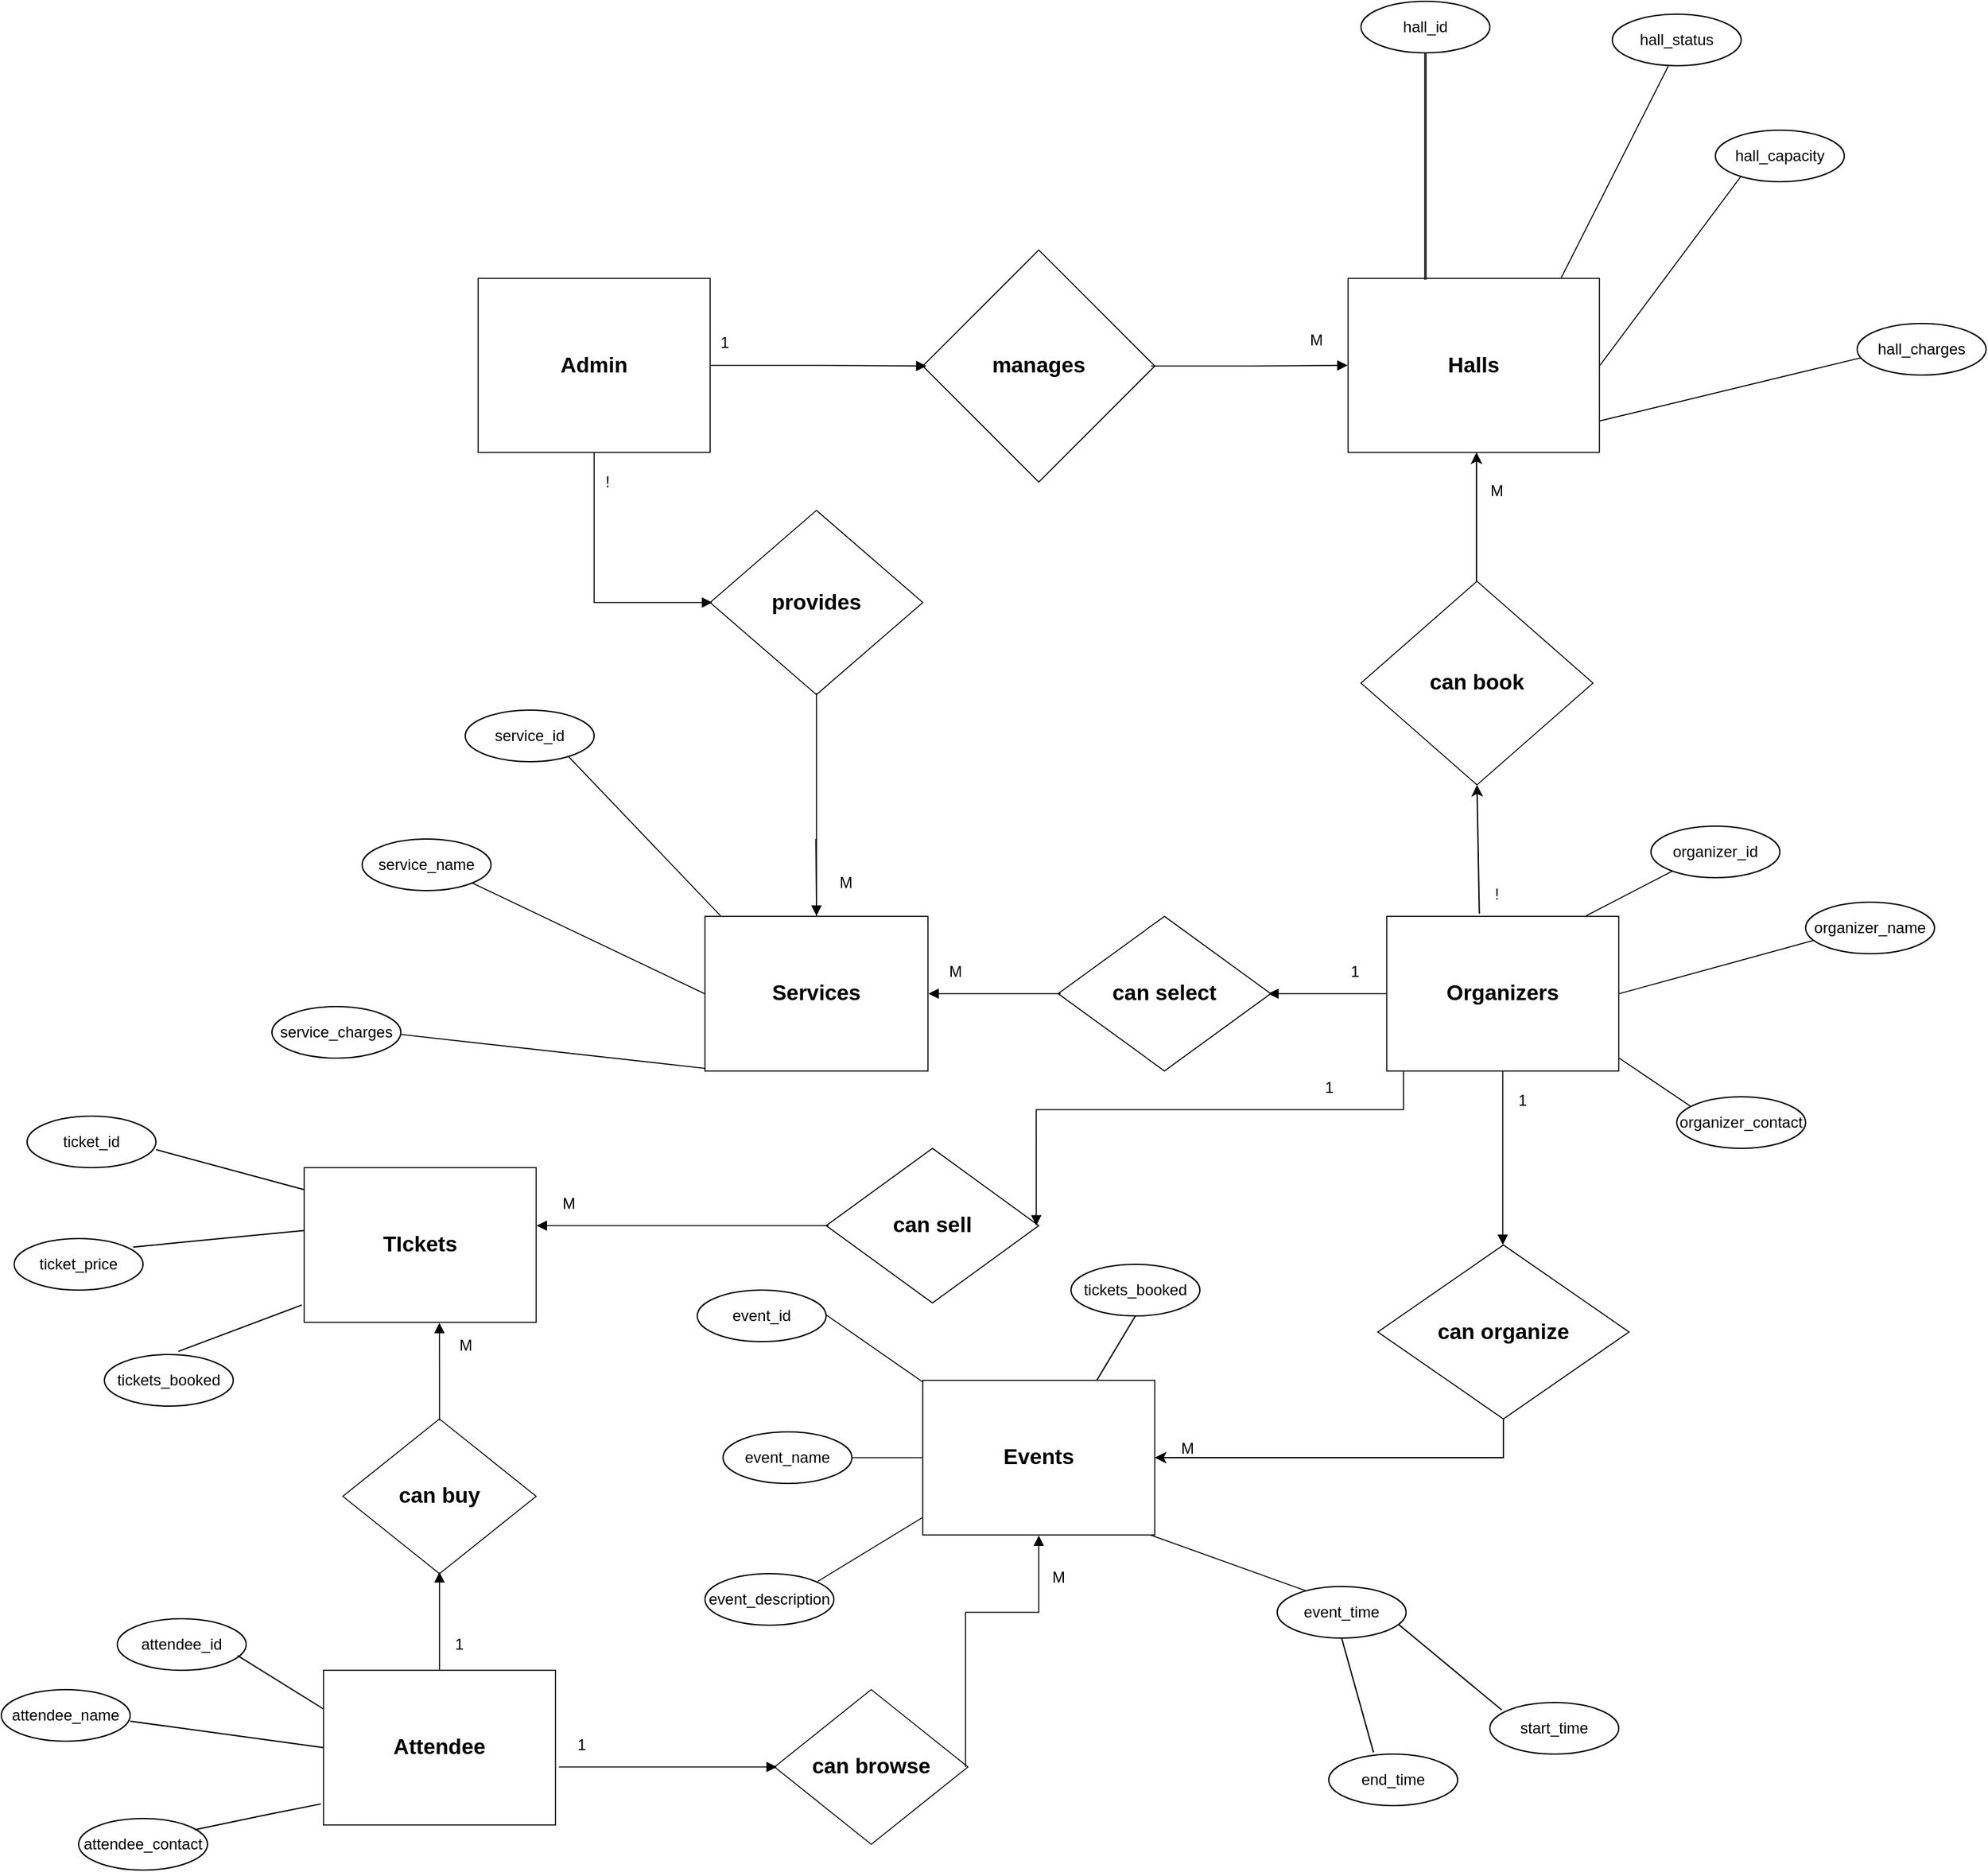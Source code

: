 <mxfile version="22.0.8" type="github">
  <diagram id="R2lEEEUBdFMjLlhIrx00" name="Page-1">
    <mxGraphModel dx="3021" dy="2245" grid="1" gridSize="10" guides="1" tooltips="1" connect="1" arrows="1" fold="1" page="1" pageScale="1" pageWidth="850" pageHeight="1100" math="0" shadow="0" extFonts="Permanent Marker^https://fonts.googleapis.com/css?family=Permanent+Marker">
      <root>
        <mxCell id="0" />
        <mxCell id="1" parent="0" />
        <mxCell id="meDeadWaqPJBfcy_o66P-3" value="Admin" style="html=1;overflow=block;blockSpacing=1;whiteSpace=wrap;fontSize=16.7;spacing=9;strokeOpacity=100;rounded=0;absoluteArcSize=1;arcSize=9;strokeWidth=0.8;lucidId=KpLCbtdUFH.R;fontStyle=1;labelBackgroundColor=none;" vertex="1" parent="1">
          <mxGeometry x="-90" y="-165" width="180" height="135" as="geometry" />
        </mxCell>
        <mxCell id="meDeadWaqPJBfcy_o66P-4" value="manages" style="html=1;overflow=block;blockSpacing=1;whiteSpace=wrap;rhombus;fontSize=16.7;spacing=3.8;strokeOpacity=100;rounded=0;absoluteArcSize=1;arcSize=9;strokeWidth=0.8;lucidId=dqLCzT005vJW;fontStyle=1;labelBackgroundColor=none;" vertex="1" parent="1">
          <mxGeometry x="255" y="-187" width="180" height="180" as="geometry" />
        </mxCell>
        <mxCell id="meDeadWaqPJBfcy_o66P-5" value="" style="html=1;jettySize=18;whiteSpace=wrap;fontSize=13;strokeOpacity=100;strokeWidth=0.8;rounded=0;arcSize=12;edgeStyle=orthogonalEdgeStyle;startArrow=none;endArrow=block;endFill=1;exitX=1.002;exitY=0.5;exitPerimeter=0;entryX=0.016;entryY=0.5;entryPerimeter=0;lucidId=kqLCydGlWOv~;fontStyle=1;labelBackgroundColor=none;fontColor=default;" edge="1" parent="1" source="meDeadWaqPJBfcy_o66P-3" target="meDeadWaqPJBfcy_o66P-4">
          <mxGeometry width="100" height="100" relative="1" as="geometry">
            <Array as="points" />
          </mxGeometry>
        </mxCell>
        <mxCell id="meDeadWaqPJBfcy_o66P-6" value="" style="html=1;jettySize=18;whiteSpace=wrap;fontSize=13;strokeOpacity=100;strokeWidth=0.8;rounded=0;arcSize=12;edgeStyle=orthogonalEdgeStyle;startArrow=none;endArrow=block;endFill=1;exitX=0.984;exitY=0.5;exitPerimeter=0;entryX=-0.002;entryY=0.5;entryPerimeter=0;lucidId=fLLCQpPizYR.;fontStyle=1;labelBackgroundColor=none;fontColor=default;" edge="1" parent="1" source="meDeadWaqPJBfcy_o66P-4" target="meDeadWaqPJBfcy_o66P-7">
          <mxGeometry width="100" height="100" relative="1" as="geometry">
            <Array as="points" />
          </mxGeometry>
        </mxCell>
        <mxCell id="meDeadWaqPJBfcy_o66P-7" value="Halls" style="html=1;overflow=block;blockSpacing=1;whiteSpace=wrap;fontSize=16.7;spacing=9;strokeOpacity=100;rounded=0;absoluteArcSize=1;arcSize=9;strokeWidth=0.8;lucidId=9LLCF~Y7Susk;fontStyle=1;labelBackgroundColor=none;" vertex="1" parent="1">
          <mxGeometry x="585" y="-165" width="195" height="135" as="geometry" />
        </mxCell>
        <mxCell id="meDeadWaqPJBfcy_o66P-8" value="Organizers" style="html=1;overflow=block;blockSpacing=1;whiteSpace=wrap;fontSize=16.7;spacing=9;strokeOpacity=100;rounded=0;absoluteArcSize=1;arcSize=9;strokeWidth=0.8;lucidId=_QLClmYFMwCv;fontStyle=1;labelBackgroundColor=none;" vertex="1" parent="1">
          <mxGeometry x="615" y="330" width="180" height="120" as="geometry" />
        </mxCell>
        <mxCell id="meDeadWaqPJBfcy_o66P-9" value="can book" style="html=1;overflow=block;blockSpacing=1;whiteSpace=wrap;rhombus;fontSize=16.7;spacing=3.8;strokeOpacity=100;rounded=0;absoluteArcSize=1;arcSize=9;strokeWidth=0.8;lucidId=JTLCNN61BDaS;fontStyle=1;labelBackgroundColor=none;" vertex="1" parent="1">
          <mxGeometry x="595" y="70" width="180" height="158" as="geometry" />
        </mxCell>
        <mxCell id="meDeadWaqPJBfcy_o66P-12" value="provides" style="html=1;overflow=block;blockSpacing=1;whiteSpace=wrap;rhombus;fontSize=16.7;spacing=3.8;strokeOpacity=100;rounded=0;absoluteArcSize=1;arcSize=9;strokeWidth=0.8;lucidId=WFkFmqg6Rq8O;fontStyle=1;labelBackgroundColor=none;" vertex="1" parent="1">
          <mxGeometry x="90" y="15" width="165" height="143" as="geometry" />
        </mxCell>
        <mxCell id="meDeadWaqPJBfcy_o66P-13" value="" style="html=1;jettySize=18;whiteSpace=wrap;fontSize=13;strokeOpacity=100;strokeWidth=0.8;rounded=0;arcSize=12;edgeStyle=orthogonalEdgeStyle;startArrow=none;endArrow=block;endFill=1;exitX=0.5;exitY=1.003;exitPerimeter=0;entryX=0.01;entryY=0.5;entryPerimeter=0;lucidId=_IkFXkLMDs3p;fontStyle=1;labelBackgroundColor=none;fontColor=default;" edge="1" parent="1" source="meDeadWaqPJBfcy_o66P-3" target="meDeadWaqPJBfcy_o66P-12">
          <mxGeometry width="100" height="100" relative="1" as="geometry">
            <Array as="points">
              <mxPoint y="86" />
            </Array>
          </mxGeometry>
        </mxCell>
        <mxCell id="meDeadWaqPJBfcy_o66P-14" value="" style="html=1;jettySize=18;whiteSpace=wrap;fontSize=13;strokeOpacity=100;strokeWidth=0.8;rounded=0;arcSize=12;edgeStyle=orthogonalEdgeStyle;startArrow=none;endArrow=block;endFill=1;exitX=0.5;exitY=0.991;exitPerimeter=0;entryX=0.5;entryY=-0.003;entryPerimeter=0;lucidId=~JkF5UH7Lnax;fontStyle=1;labelBackgroundColor=none;fontColor=default;" edge="1" parent="1" source="meDeadWaqPJBfcy_o66P-12" target="meDeadWaqPJBfcy_o66P-15">
          <mxGeometry width="100" height="100" relative="1" as="geometry">
            <Array as="points" />
          </mxGeometry>
        </mxCell>
        <mxCell id="meDeadWaqPJBfcy_o66P-15" value="Services" style="html=1;overflow=block;blockSpacing=1;whiteSpace=wrap;fontSize=16.7;spacing=9;strokeOpacity=100;rounded=0;absoluteArcSize=1;arcSize=9;strokeWidth=0.8;lucidId=qKkFxrgOKF2B;fontStyle=1;labelBackgroundColor=none;" vertex="1" parent="1">
          <mxGeometry x="86" y="330" width="173" height="120" as="geometry" />
        </mxCell>
        <mxCell id="meDeadWaqPJBfcy_o66P-16" value="" style="html=1;jettySize=18;whiteSpace=wrap;fontSize=13;strokeOpacity=100;strokeWidth=0.8;rounded=0;arcSize=12;edgeStyle=orthogonalEdgeStyle;startArrow=none;endArrow=block;endFill=1;exitX=-0.002;exitY=0.5;exitPerimeter=0;entryX=0.988;entryY=0.5;entryPerimeter=0;lucidId=MLkF_HnE~jHg;fontStyle=1;labelBackgroundColor=none;fontColor=default;" edge="1" parent="1" source="meDeadWaqPJBfcy_o66P-8" target="meDeadWaqPJBfcy_o66P-17">
          <mxGeometry width="100" height="100" relative="1" as="geometry">
            <Array as="points" />
          </mxGeometry>
        </mxCell>
        <mxCell id="meDeadWaqPJBfcy_o66P-17" value="can select" style="html=1;overflow=block;blockSpacing=1;whiteSpace=wrap;rhombus;fontSize=16.7;spacing=3.8;strokeOpacity=100;rounded=0;absoluteArcSize=1;arcSize=9;strokeWidth=0.8;lucidId=5LkF80lJlK-z;fontStyle=1;labelBackgroundColor=none;" vertex="1" parent="1">
          <mxGeometry x="360" y="330" width="165" height="120" as="geometry" />
        </mxCell>
        <mxCell id="meDeadWaqPJBfcy_o66P-18" value="" style="html=1;jettySize=18;whiteSpace=wrap;fontSize=13;strokeOpacity=100;strokeWidth=0.8;rounded=0;arcSize=12;edgeStyle=orthogonalEdgeStyle;startArrow=none;endArrow=block;endFill=1;exitX=0.012;exitY=0.5;exitPerimeter=0;entryX=1.002;entryY=0.5;entryPerimeter=0;lucidId=_LkFQsJMvj0p;fontStyle=1;labelBackgroundColor=none;fontColor=default;" edge="1" parent="1" source="meDeadWaqPJBfcy_o66P-17" target="meDeadWaqPJBfcy_o66P-15">
          <mxGeometry width="100" height="100" relative="1" as="geometry">
            <Array as="points" />
          </mxGeometry>
        </mxCell>
        <mxCell id="meDeadWaqPJBfcy_o66P-19" value="" style="html=1;jettySize=18;whiteSpace=wrap;fontSize=13;strokeOpacity=100;strokeWidth=0.8;rounded=0;arcSize=12;edgeStyle=orthogonalEdgeStyle;startArrow=none;endArrow=block;endFill=1;exitX=0.5;exitY=1.003;exitPerimeter=0;lucidId=VPkFvVDWOWpU;fontStyle=1;labelBackgroundColor=none;fontColor=default;" edge="1" parent="1" source="meDeadWaqPJBfcy_o66P-8">
          <mxGeometry width="100" height="100" relative="1" as="geometry">
            <Array as="points" />
            <mxPoint x="705" y="585" as="targetPoint" />
          </mxGeometry>
        </mxCell>
        <mxCell id="meDeadWaqPJBfcy_o66P-20" value="Events" style="html=1;overflow=block;blockSpacing=1;whiteSpace=wrap;fontSize=16.7;spacing=9;strokeOpacity=100;rounded=0;absoluteArcSize=1;arcSize=9;strokeWidth=0.8;lucidId=mQkFCpuHFvuC;fontStyle=1;labelBackgroundColor=none;" vertex="1" parent="1">
          <mxGeometry x="255" y="690" width="180" height="120" as="geometry" />
        </mxCell>
        <mxCell id="meDeadWaqPJBfcy_o66P-114" style="edgeStyle=orthogonalEdgeStyle;rounded=0;orthogonalLoop=1;jettySize=auto;html=1;exitX=0.5;exitY=1;exitDx=0;exitDy=0;entryX=1;entryY=0.5;entryDx=0;entryDy=0;" edge="1" parent="1" source="meDeadWaqPJBfcy_o66P-21" target="meDeadWaqPJBfcy_o66P-20">
          <mxGeometry relative="1" as="geometry" />
        </mxCell>
        <mxCell id="meDeadWaqPJBfcy_o66P-21" value="can organize" style="html=1;overflow=block;blockSpacing=1;whiteSpace=wrap;rhombus;fontSize=16.7;spacing=3.8;strokeOpacity=100;rounded=0;absoluteArcSize=1;arcSize=9;strokeWidth=0.8;lucidId=9QkFoh2UmIv-;fontStyle=1;labelBackgroundColor=none;" vertex="1" parent="1">
          <mxGeometry x="608" y="585" width="195" height="135" as="geometry" />
        </mxCell>
        <mxCell id="meDeadWaqPJBfcy_o66P-23" value="TIckets" style="html=1;overflow=block;blockSpacing=1;whiteSpace=wrap;fontSize=16.7;spacing=9;strokeOpacity=100;rounded=0;absoluteArcSize=1;arcSize=9;strokeWidth=0.8;lucidId=iSkFEqox1wn3;fontStyle=1;labelBackgroundColor=none;" vertex="1" parent="1">
          <mxGeometry x="-225" y="525" width="180" height="120" as="geometry" />
        </mxCell>
        <mxCell id="meDeadWaqPJBfcy_o66P-24" value="can sell" style="html=1;overflow=block;blockSpacing=1;whiteSpace=wrap;rhombus;fontSize=16.7;spacing=3.8;strokeOpacity=100;rounded=0;absoluteArcSize=1;arcSize=9;strokeWidth=0.8;lucidId=ISkFFQK2gkqr;fontStyle=1;labelBackgroundColor=none;" vertex="1" parent="1">
          <mxGeometry x="180" y="510" width="165" height="120" as="geometry" />
        </mxCell>
        <mxCell id="meDeadWaqPJBfcy_o66P-25" value="" style="html=1;jettySize=18;whiteSpace=wrap;fontSize=13;strokeOpacity=100;strokeWidth=0.8;rounded=0;arcSize=12;edgeStyle=orthogonalEdgeStyle;startArrow=none;endArrow=block;endFill=1;exitX=0.072;exitY=1.003;exitPerimeter=0;entryX=0.988;entryY=0.5;entryPerimeter=0;lucidId=WSkF6-FwsGE7;fontStyle=1;labelBackgroundColor=none;fontColor=default;" edge="1" parent="1" source="meDeadWaqPJBfcy_o66P-8" target="meDeadWaqPJBfcy_o66P-24">
          <mxGeometry width="100" height="100" relative="1" as="geometry">
            <Array as="points" />
          </mxGeometry>
        </mxCell>
        <mxCell id="meDeadWaqPJBfcy_o66P-26" value="" style="html=1;jettySize=18;whiteSpace=wrap;fontSize=13;strokeOpacity=100;strokeWidth=0.8;rounded=0;arcSize=12;edgeStyle=orthogonalEdgeStyle;startArrow=none;endArrow=block;endFill=1;exitX=0.012;exitY=0.5;exitPerimeter=0;entryX=1.002;entryY=0.375;entryPerimeter=0;lucidId=sTkFb__tLF4c;fontStyle=1;labelBackgroundColor=none;fontColor=default;" edge="1" parent="1" source="meDeadWaqPJBfcy_o66P-24" target="meDeadWaqPJBfcy_o66P-23">
          <mxGeometry width="100" height="100" relative="1" as="geometry">
            <Array as="points" />
          </mxGeometry>
        </mxCell>
        <mxCell id="meDeadWaqPJBfcy_o66P-27" value="Attendee" style="html=1;overflow=block;blockSpacing=1;whiteSpace=wrap;fontSize=16.7;spacing=9;strokeOpacity=100;rounded=0;absoluteArcSize=1;arcSize=9;strokeWidth=0.8;lucidId=~UkF~fBiXZ2X;fontStyle=1;labelBackgroundColor=none;" vertex="1" parent="1">
          <mxGeometry x="-210" y="915" width="180" height="120" as="geometry" />
        </mxCell>
        <mxCell id="meDeadWaqPJBfcy_o66P-28" value="can browse" style="html=1;overflow=block;blockSpacing=1;whiteSpace=wrap;rhombus;fontSize=16.7;spacing=3.8;strokeOpacity=100;rounded=0;absoluteArcSize=1;arcSize=9;strokeWidth=0.8;lucidId=qVkF7cQp-EyA;fontStyle=1;labelBackgroundColor=none;" vertex="1" parent="1">
          <mxGeometry x="140" y="930" width="150" height="120" as="geometry" />
        </mxCell>
        <mxCell id="meDeadWaqPJBfcy_o66P-29" value="can buy" style="html=1;overflow=block;blockSpacing=1;whiteSpace=wrap;rhombus;fontSize=16.7;spacing=3.8;strokeOpacity=100;rounded=0;absoluteArcSize=1;arcSize=9;strokeWidth=0.8;lucidId=zVkFrsjTbzOY;fontStyle=1;labelBackgroundColor=none;" vertex="1" parent="1">
          <mxGeometry x="-195" y="720" width="150" height="120" as="geometry" />
        </mxCell>
        <mxCell id="meDeadWaqPJBfcy_o66P-30" value="" style="html=1;jettySize=18;whiteSpace=wrap;fontSize=13;strokeOpacity=100;strokeWidth=0.8;rounded=0;arcSize=12;edgeStyle=orthogonalEdgeStyle;startArrow=none;endArrow=block;endFill=1;exitX=1.015;exitY=0.625;exitPerimeter=0;entryX=0.012;entryY=0.5;entryPerimeter=0;lucidId=qWkFZ.YyzUDy;fontStyle=1;labelBackgroundColor=none;fontColor=default;exitDx=0;exitDy=0;" edge="1" parent="1" source="meDeadWaqPJBfcy_o66P-27" target="meDeadWaqPJBfcy_o66P-28">
          <mxGeometry width="100" height="100" relative="1" as="geometry">
            <Array as="points" />
          </mxGeometry>
        </mxCell>
        <mxCell id="meDeadWaqPJBfcy_o66P-31" value="" style="html=1;jettySize=18;whiteSpace=wrap;fontSize=13;strokeOpacity=100;strokeWidth=0.8;rounded=0;arcSize=12;edgeStyle=orthogonalEdgeStyle;startArrow=none;endArrow=block;endFill=1;exitX=0.988;exitY=0.5;exitPerimeter=0;entryX=0.5;entryY=1.003;entryPerimeter=0;lucidId=yWkF2-0WXY~N;fontStyle=1;labelBackgroundColor=none;fontColor=default;" edge="1" parent="1" source="meDeadWaqPJBfcy_o66P-28" target="meDeadWaqPJBfcy_o66P-20">
          <mxGeometry width="100" height="100" relative="1" as="geometry">
            <Array as="points" />
          </mxGeometry>
        </mxCell>
        <mxCell id="meDeadWaqPJBfcy_o66P-32" value="" style="html=1;jettySize=18;whiteSpace=wrap;fontSize=13;strokeOpacity=100;strokeWidth=0.8;rounded=0;arcSize=12;edgeStyle=orthogonalEdgeStyle;startArrow=none;endArrow=block;endFill=1;exitX=0.5;exitY=-0.003;exitPerimeter=0;entryX=0.5;entryY=0.99;entryPerimeter=0;lucidId=JWkFhqtfwvJO;fontStyle=1;labelBackgroundColor=none;fontColor=default;" edge="1" parent="1" source="meDeadWaqPJBfcy_o66P-27" target="meDeadWaqPJBfcy_o66P-29">
          <mxGeometry width="100" height="100" relative="1" as="geometry">
            <Array as="points" />
          </mxGeometry>
        </mxCell>
        <mxCell id="meDeadWaqPJBfcy_o66P-33" value="" style="html=1;jettySize=18;whiteSpace=wrap;fontSize=13;strokeOpacity=100;strokeWidth=0.8;rounded=0;arcSize=12;edgeStyle=orthogonalEdgeStyle;startArrow=none;endArrow=block;endFill=1;exitX=0.5;exitY=0.01;exitPerimeter=0;entryX=0.583;entryY=1.003;entryPerimeter=0;lucidId=PWkFNi8KiBug;fontStyle=1;labelBackgroundColor=none;fontColor=default;" edge="1" parent="1" source="meDeadWaqPJBfcy_o66P-29" target="meDeadWaqPJBfcy_o66P-23">
          <mxGeometry width="100" height="100" relative="1" as="geometry">
            <Array as="points" />
          </mxGeometry>
        </mxCell>
        <mxCell id="meDeadWaqPJBfcy_o66P-38" value="" style="html=1;overflow=block;blockSpacing=1;whiteSpace=wrap;fontSize=13;spacing=0;strokeOpacity=100;rounded=0;absoluteArcSize=1;arcSize=9;rotation=-270;strokeWidth=0.8;lucidId=1elFm.6ALRKb;fontStyle=1;labelBackgroundColor=none;" vertex="1" parent="1">
          <mxGeometry x="557" y="-253" width="176" height="1" as="geometry" />
        </mxCell>
        <mxCell id="meDeadWaqPJBfcy_o66P-39" value="" style="html=1;jettySize=18;whiteSpace=wrap;fontSize=13;strokeOpacity=100;strokeWidth=0.8;rounded=0;startArrow=none;endArrow=none;exitX=0.848;exitY=-0.003;exitPerimeter=0;entryX=0.556;entryY=1.004;entryPerimeter=0;lucidId=RilF.udGFf9R;fontStyle=1;labelBackgroundColor=none;fontColor=default;" edge="1" parent="1" source="meDeadWaqPJBfcy_o66P-7">
          <mxGeometry width="100" height="100" relative="1" as="geometry">
            <Array as="points" />
            <mxPoint x="833.4" y="-329.64" as="targetPoint" />
          </mxGeometry>
        </mxCell>
        <mxCell id="meDeadWaqPJBfcy_o66P-40" value="" style="html=1;jettySize=18;whiteSpace=wrap;fontSize=13;strokeOpacity=100;strokeWidth=0.8;rounded=0;startArrow=none;endArrow=none;exitX=1.002;exitY=0.5;exitPerimeter=0;entryX=0.005;entryY=0.622;entryPerimeter=0;lucidId=ZilFgLtanpX5;fontStyle=1;labelBackgroundColor=none;fontColor=default;" edge="1" parent="1" source="meDeadWaqPJBfcy_o66P-7">
          <mxGeometry width="100" height="100" relative="1" as="geometry">
            <Array as="points" />
            <mxPoint x="900.9" y="-259.02" as="targetPoint" />
          </mxGeometry>
        </mxCell>
        <mxCell id="meDeadWaqPJBfcy_o66P-41" value="" style="html=1;jettySize=18;whiteSpace=wrap;fontSize=13;strokeOpacity=100;strokeWidth=0.8;rounded=0;startArrow=none;endArrow=none;exitX=1.002;exitY=0.819;exitPerimeter=0;entryX=-0.002;entryY=0.5;entryPerimeter=0;lucidId=6ilFAqbGOldV;fontStyle=1;labelBackgroundColor=none;fontColor=default;" edge="1" parent="1" source="meDeadWaqPJBfcy_o66P-7">
          <mxGeometry width="100" height="100" relative="1" as="geometry">
            <Array as="points" />
            <mxPoint x="989.64" y="-105" as="targetPoint" />
          </mxGeometry>
        </mxCell>
        <mxCell id="meDeadWaqPJBfcy_o66P-43" value="" style="html=1;jettySize=18;whiteSpace=wrap;fontSize=13;strokeOpacity=100;strokeWidth=0.8;rounded=0;startArrow=none;endArrow=none;exitX=0.854;exitY=0.959;exitPerimeter=0;entryX=0.07;entryY=-0.003;entryPerimeter=0;lucidId=ywpIkFkX_6Di;fontStyle=1;labelBackgroundColor=none;fontColor=default;" edge="1" parent="1" target="meDeadWaqPJBfcy_o66P-15">
          <mxGeometry width="100" height="100" relative="1" as="geometry">
            <Array as="points" />
            <mxPoint x="-26.28" y="199.31" as="sourcePoint" />
          </mxGeometry>
        </mxCell>
        <mxCell id="meDeadWaqPJBfcy_o66P-46" value="" style="html=1;jettySize=18;whiteSpace=wrap;fontSize=13;strokeOpacity=100;strokeWidth=0.8;rounded=0;startArrow=none;endArrow=none;exitX=1.002;exitY=0.5;exitPerimeter=0;entryX=0.002;entryY=0.983;entryPerimeter=0;lucidId=expIHh9lp7Qt;fontStyle=1;labelBackgroundColor=none;fontColor=default;" edge="1" parent="1" target="meDeadWaqPJBfcy_o66P-15">
          <mxGeometry width="100" height="100" relative="1" as="geometry">
            <Array as="points" />
            <mxPoint x="-164.64" y="420" as="sourcePoint" />
          </mxGeometry>
        </mxCell>
        <mxCell id="meDeadWaqPJBfcy_o66P-47" value="" style="html=1;jettySize=18;whiteSpace=wrap;fontSize=13;strokeOpacity=100;strokeWidth=0.8;rounded=0;startArrow=none;endArrow=none;exitX=1;exitY=1;entryX=-0.002;entryY=0.5;entryPerimeter=0;lucidId=expIXgFWvgGC;fontStyle=1;labelBackgroundColor=none;fontColor=default;exitDx=0;exitDy=0;" edge="1" parent="1" source="meDeadWaqPJBfcy_o66P-92" target="meDeadWaqPJBfcy_o66P-15">
          <mxGeometry width="100" height="100" relative="1" as="geometry">
            <Array as="points" />
            <mxPoint x="-104.64" y="274" as="sourcePoint" />
          </mxGeometry>
        </mxCell>
        <mxCell id="meDeadWaqPJBfcy_o66P-48" value="" style="html=1;jettySize=18;whiteSpace=wrap;fontSize=13;strokeOpacity=100;strokeWidth=0.8;rounded=0;arcSize=12;edgeStyle=orthogonalEdgeStyle;startArrow=none;endArrow=none;exitX=0.5;exitY=-0.003;exitPerimeter=0;lucidId=oypIa6WunIZW;fontStyle=1;labelBackgroundColor=none;fontColor=default;" edge="1" parent="1" source="meDeadWaqPJBfcy_o66P-15">
          <mxGeometry width="100" height="100" relative="1" as="geometry">
            <Array as="points" />
            <mxPoint x="172" y="270" as="targetPoint" />
          </mxGeometry>
        </mxCell>
        <mxCell id="meDeadWaqPJBfcy_o66P-52" value="" style="html=1;jettySize=18;whiteSpace=wrap;fontSize=13;strokeOpacity=100;strokeWidth=0.8;rounded=0;startArrow=none;endArrow=none;exitX=0.859;exitY=-0.003;exitPerimeter=0;entryX=0.5;entryY=1.004;entryPerimeter=0;lucidId=HzpIDWHBWZDF;fontStyle=1;labelBackgroundColor=none;fontColor=default;" edge="1" parent="1" source="meDeadWaqPJBfcy_o66P-8">
          <mxGeometry width="100" height="100" relative="1" as="geometry">
            <Array as="points" />
            <mxPoint x="855" y="285.36" as="targetPoint" />
          </mxGeometry>
        </mxCell>
        <mxCell id="meDeadWaqPJBfcy_o66P-53" value="" style="html=1;jettySize=18;whiteSpace=wrap;fontSize=13;strokeOpacity=100;strokeWidth=0.8;rounded=0;startArrow=none;endArrow=none;exitX=1.002;exitY=0.5;exitPerimeter=0;entryX=-0.002;entryY=0.5;entryPerimeter=0;lucidId=6zpIXqIgzFBG;fontStyle=1;labelBackgroundColor=none;fontColor=default;" edge="1" parent="1" source="meDeadWaqPJBfcy_o66P-8">
          <mxGeometry width="100" height="100" relative="1" as="geometry">
            <Array as="points" />
            <mxPoint x="959.64" y="345" as="targetPoint" />
          </mxGeometry>
        </mxCell>
        <mxCell id="meDeadWaqPJBfcy_o66P-54" value="" style="html=1;jettySize=18;whiteSpace=wrap;fontSize=13;strokeOpacity=100;strokeWidth=0.8;rounded=0;startArrow=none;endArrow=none;exitX=1.002;exitY=0.917;exitPerimeter=0;entryX=-0.002;entryY=0.5;entryPerimeter=0;lucidId=aApIauQ0vjME;fontStyle=1;labelBackgroundColor=none;fontColor=default;" edge="1" parent="1" source="meDeadWaqPJBfcy_o66P-8">
          <mxGeometry width="100" height="100" relative="1" as="geometry">
            <Array as="points" />
            <mxPoint x="854.64" y="480" as="targetPoint" />
          </mxGeometry>
        </mxCell>
        <mxCell id="meDeadWaqPJBfcy_o66P-59" value="" style="html=1;jettySize=18;whiteSpace=wrap;fontSize=13;strokeOpacity=100;strokeWidth=0.8;rounded=0;startArrow=none;endArrow=none;exitX=0.997;exitY=0.598;exitPerimeter=0;entryX=0.003;entryY=0.014;entryPerimeter=0;lucidId=aDpI~yY_b7mR;fontStyle=1;labelBackgroundColor=none;fontColor=default;" edge="1" parent="1" target="meDeadWaqPJBfcy_o66P-20">
          <mxGeometry width="100" height="100" relative="1" as="geometry">
            <Array as="points" />
            <mxPoint x="179.46" y="638.82" as="sourcePoint" />
          </mxGeometry>
        </mxCell>
        <mxCell id="meDeadWaqPJBfcy_o66P-60" value="" style="html=1;jettySize=18;whiteSpace=wrap;fontSize=13;strokeOpacity=100;strokeWidth=0.8;rounded=0;startArrow=none;endArrow=none;exitX=1.002;exitY=0.5;exitPerimeter=0;entryX=-0.002;entryY=0.5;entryPerimeter=0;lucidId=cDpI_HJ._wor;fontStyle=1;labelBackgroundColor=none;fontColor=default;" edge="1" parent="1" target="meDeadWaqPJBfcy_o66P-20">
          <mxGeometry width="100" height="100" relative="1" as="geometry">
            <Array as="points" />
            <mxPoint x="195.36" y="750" as="sourcePoint" />
          </mxGeometry>
        </mxCell>
        <mxCell id="meDeadWaqPJBfcy_o66P-61" value="" style="html=1;jettySize=18;whiteSpace=wrap;fontSize=13;strokeOpacity=100;strokeWidth=0.8;rounded=0;startArrow=none;endArrow=none;exitX=0.964;exitY=0.233;exitPerimeter=0;entryX=-0.002;entryY=0.888;entryPerimeter=0;lucidId=dDpI~g61-vCv;fontStyle=1;labelBackgroundColor=none;fontColor=default;" edge="1" parent="1" target="meDeadWaqPJBfcy_o66P-20">
          <mxGeometry width="100" height="100" relative="1" as="geometry">
            <Array as="points" />
            <mxPoint x="173.52" y="845.97" as="sourcePoint" />
          </mxGeometry>
        </mxCell>
        <mxCell id="meDeadWaqPJBfcy_o66P-62" value="" style="html=1;jettySize=18;whiteSpace=wrap;fontSize=13;strokeOpacity=100;strokeWidth=0.8;rounded=0;startArrow=none;endArrow=none;exitX=0.5;exitY=-0.004;exitPerimeter=0;entryX=0.983;entryY=1.001;entryPerimeter=0;lucidId=eDpIgrc7VCsg;fontStyle=1;labelBackgroundColor=none;fontColor=default;" edge="1" parent="1" target="meDeadWaqPJBfcy_o66P-20">
          <mxGeometry width="100" height="100" relative="1" as="geometry">
            <Array as="points" />
            <mxPoint x="556" y="854.64" as="sourcePoint" />
          </mxGeometry>
        </mxCell>
        <mxCell id="meDeadWaqPJBfcy_o66P-64" value="" style="endArrow=none;html=1;rounded=0;exitX=0.933;exitY=0.717;exitDx=0;exitDy=0;labelBackgroundColor=none;fontColor=default;exitPerimeter=0;entryX=0.092;entryY=0.144;entryDx=0;entryDy=0;entryPerimeter=0;" edge="1" parent="1" source="meDeadWaqPJBfcy_o66P-88" target="meDeadWaqPJBfcy_o66P-89">
          <mxGeometry width="50" height="50" relative="1" as="geometry">
            <mxPoint x="646" y="922.5" as="sourcePoint" />
            <mxPoint x="760" y="990" as="targetPoint" />
          </mxGeometry>
        </mxCell>
        <mxCell id="meDeadWaqPJBfcy_o66P-65" value="" style="endArrow=none;html=1;rounded=0;exitX=0.5;exitY=1;exitDx=0;exitDy=0;labelBackgroundColor=none;fontColor=default;entryX=0.347;entryY=-0.033;entryDx=0;entryDy=0;entryPerimeter=0;" edge="1" parent="1" source="meDeadWaqPJBfcy_o66P-88" target="meDeadWaqPJBfcy_o66P-90">
          <mxGeometry width="50" height="50" relative="1" as="geometry">
            <mxPoint x="556" y="945" as="sourcePoint" />
            <mxPoint x="620" y="970" as="targetPoint" />
          </mxGeometry>
        </mxCell>
        <mxCell id="meDeadWaqPJBfcy_o66P-78" value="hall_charges" style="ellipse;whiteSpace=wrap;html=1;align=center;" vertex="1" parent="1">
          <mxGeometry x="980" y="-130" width="100" height="40" as="geometry" />
        </mxCell>
        <mxCell id="meDeadWaqPJBfcy_o66P-79" value="hall_capacity" style="ellipse;whiteSpace=wrap;html=1;align=center;" vertex="1" parent="1">
          <mxGeometry x="870" y="-280" width="100" height="40" as="geometry" />
        </mxCell>
        <mxCell id="meDeadWaqPJBfcy_o66P-80" value="hall_status" style="ellipse;whiteSpace=wrap;html=1;align=center;" vertex="1" parent="1">
          <mxGeometry x="790" y="-370" width="100" height="40" as="geometry" />
        </mxCell>
        <mxCell id="meDeadWaqPJBfcy_o66P-81" value="hall_id" style="ellipse;whiteSpace=wrap;html=1;align=center;" vertex="1" parent="1">
          <mxGeometry x="595" y="-380" width="100" height="40" as="geometry" />
        </mxCell>
        <mxCell id="meDeadWaqPJBfcy_o66P-82" value="organizer_id" style="ellipse;whiteSpace=wrap;html=1;align=center;" vertex="1" parent="1">
          <mxGeometry x="820" y="260" width="100" height="40" as="geometry" />
        </mxCell>
        <mxCell id="meDeadWaqPJBfcy_o66P-83" value="organizer_contact" style="ellipse;whiteSpace=wrap;html=1;align=center;" vertex="1" parent="1">
          <mxGeometry x="840" y="470" width="100" height="40" as="geometry" />
        </mxCell>
        <mxCell id="meDeadWaqPJBfcy_o66P-84" value="organizer_name" style="ellipse;whiteSpace=wrap;html=1;align=center;" vertex="1" parent="1">
          <mxGeometry x="940" y="319" width="100" height="40" as="geometry" />
        </mxCell>
        <mxCell id="meDeadWaqPJBfcy_o66P-85" value="event_id" style="ellipse;whiteSpace=wrap;html=1;align=center;" vertex="1" parent="1">
          <mxGeometry x="80" y="620" width="100" height="40" as="geometry" />
        </mxCell>
        <mxCell id="meDeadWaqPJBfcy_o66P-86" value="event_description" style="ellipse;whiteSpace=wrap;html=1;align=center;" vertex="1" parent="1">
          <mxGeometry x="86" y="840" width="100" height="40" as="geometry" />
        </mxCell>
        <mxCell id="meDeadWaqPJBfcy_o66P-87" value="event_name" style="ellipse;whiteSpace=wrap;html=1;align=center;" vertex="1" parent="1">
          <mxGeometry x="100" y="730" width="100" height="40" as="geometry" />
        </mxCell>
        <mxCell id="meDeadWaqPJBfcy_o66P-88" value="event_time" style="ellipse;whiteSpace=wrap;html=1;align=center;" vertex="1" parent="1">
          <mxGeometry x="530" y="850" width="100" height="40" as="geometry" />
        </mxCell>
        <mxCell id="meDeadWaqPJBfcy_o66P-89" value="start_time" style="ellipse;whiteSpace=wrap;html=1;align=center;" vertex="1" parent="1">
          <mxGeometry x="695" y="940" width="100" height="40" as="geometry" />
        </mxCell>
        <mxCell id="meDeadWaqPJBfcy_o66P-90" value="end_time" style="ellipse;whiteSpace=wrap;html=1;align=center;" vertex="1" parent="1">
          <mxGeometry x="570" y="980" width="100" height="40" as="geometry" />
        </mxCell>
        <mxCell id="meDeadWaqPJBfcy_o66P-91" value="service_charges" style="ellipse;whiteSpace=wrap;html=1;align=center;" vertex="1" parent="1">
          <mxGeometry x="-250" y="400" width="100" height="40" as="geometry" />
        </mxCell>
        <mxCell id="meDeadWaqPJBfcy_o66P-92" value="service_name" style="ellipse;whiteSpace=wrap;html=1;align=center;" vertex="1" parent="1">
          <mxGeometry x="-180" y="270" width="100" height="40" as="geometry" />
        </mxCell>
        <mxCell id="meDeadWaqPJBfcy_o66P-93" value="service_id" style="ellipse;whiteSpace=wrap;html=1;align=center;" vertex="1" parent="1">
          <mxGeometry x="-100" y="170" width="100" height="40" as="geometry" />
        </mxCell>
        <mxCell id="meDeadWaqPJBfcy_o66P-97" value="attendee_id" style="ellipse;whiteSpace=wrap;html=1;align=center;" vertex="1" parent="1">
          <mxGeometry x="-370" y="875" width="100" height="40" as="geometry" />
        </mxCell>
        <mxCell id="meDeadWaqPJBfcy_o66P-98" value="attendee_contact" style="ellipse;whiteSpace=wrap;html=1;align=center;" vertex="1" parent="1">
          <mxGeometry x="-400" y="1030" width="100" height="40" as="geometry" />
        </mxCell>
        <mxCell id="meDeadWaqPJBfcy_o66P-99" value="attendee_name" style="ellipse;whiteSpace=wrap;html=1;align=center;" vertex="1" parent="1">
          <mxGeometry x="-460" y="930" width="100" height="40" as="geometry" />
        </mxCell>
        <mxCell id="meDeadWaqPJBfcy_o66P-101" value="" style="endArrow=none;html=1;rounded=0;entryX=0.933;entryY=0.715;entryDx=0;entryDy=0;entryPerimeter=0;exitX=0;exitY=0.25;exitDx=0;exitDy=0;" edge="1" parent="1" source="meDeadWaqPJBfcy_o66P-27" target="meDeadWaqPJBfcy_o66P-97">
          <mxGeometry width="50" height="50" relative="1" as="geometry">
            <mxPoint x="-90" y="1020" as="sourcePoint" />
            <mxPoint x="-40" y="970" as="targetPoint" />
          </mxGeometry>
        </mxCell>
        <mxCell id="meDeadWaqPJBfcy_o66P-102" value="" style="endArrow=none;html=1;rounded=0;entryX=0.932;entryY=0.297;entryDx=0;entryDy=0;entryPerimeter=0;exitX=-0.011;exitY=0.864;exitDx=0;exitDy=0;exitPerimeter=0;" edge="1" parent="1" source="meDeadWaqPJBfcy_o66P-27">
          <mxGeometry width="50" height="50" relative="1" as="geometry">
            <mxPoint x="-217.7" y="1020.0" as="sourcePoint" />
            <mxPoint x="-310.0" y="1038.76" as="targetPoint" />
            <Array as="points">
              <mxPoint x="-253.2" y="1026.88" />
            </Array>
          </mxGeometry>
        </mxCell>
        <mxCell id="meDeadWaqPJBfcy_o66P-103" value="" style="endArrow=none;html=1;rounded=0;entryX=0.933;entryY=0.715;entryDx=0;entryDy=0;entryPerimeter=0;exitX=0;exitY=0.5;exitDx=0;exitDy=0;" edge="1" parent="1" source="meDeadWaqPJBfcy_o66P-27">
          <mxGeometry width="50" height="50" relative="1" as="geometry">
            <mxPoint x="-293" y="995.5" as="sourcePoint" />
            <mxPoint x="-360" y="954.5" as="targetPoint" />
          </mxGeometry>
        </mxCell>
        <mxCell id="meDeadWaqPJBfcy_o66P-104" value="ticket_id" style="ellipse;whiteSpace=wrap;html=1;align=center;" vertex="1" parent="1">
          <mxGeometry x="-440" y="485" width="100" height="40" as="geometry" />
        </mxCell>
        <mxCell id="meDeadWaqPJBfcy_o66P-105" value="tickets_booked" style="ellipse;whiteSpace=wrap;html=1;align=center;" vertex="1" parent="1">
          <mxGeometry x="-380" y="670" width="100" height="40" as="geometry" />
        </mxCell>
        <mxCell id="meDeadWaqPJBfcy_o66P-106" value="ticket_price" style="ellipse;whiteSpace=wrap;html=1;align=center;" vertex="1" parent="1">
          <mxGeometry x="-450" y="580" width="100" height="40" as="geometry" />
        </mxCell>
        <mxCell id="meDeadWaqPJBfcy_o66P-107" value="" style="endArrow=none;html=1;rounded=0;entryX=1.001;entryY=0.651;entryDx=0;entryDy=0;entryPerimeter=0;exitX=0.001;exitY=0.143;exitDx=0;exitDy=0;exitPerimeter=0;" edge="1" parent="1" source="meDeadWaqPJBfcy_o66P-23" target="meDeadWaqPJBfcy_o66P-104">
          <mxGeometry width="50" height="50" relative="1" as="geometry">
            <mxPoint x="-90" y="590" as="sourcePoint" />
            <mxPoint x="-40" y="540" as="targetPoint" />
          </mxGeometry>
        </mxCell>
        <mxCell id="meDeadWaqPJBfcy_o66P-108" value="" style="endArrow=none;html=1;rounded=0;entryX=0.574;entryY=-0.061;entryDx=0;entryDy=0;entryPerimeter=0;exitX=-0.01;exitY=0.888;exitDx=0;exitDy=0;exitPerimeter=0;" edge="1" parent="1" source="meDeadWaqPJBfcy_o66P-23" target="meDeadWaqPJBfcy_o66P-105">
          <mxGeometry width="50" height="50" relative="1" as="geometry">
            <mxPoint x="-210" y="691" as="sourcePoint" />
            <mxPoint x="-325" y="660" as="targetPoint" />
          </mxGeometry>
        </mxCell>
        <mxCell id="meDeadWaqPJBfcy_o66P-109" value="" style="endArrow=none;html=1;rounded=0;entryX=0.923;entryY=0.165;entryDx=0;entryDy=0;entryPerimeter=0;exitX=0.001;exitY=0.406;exitDx=0;exitDy=0;exitPerimeter=0;" edge="1" parent="1" source="meDeadWaqPJBfcy_o66P-23" target="meDeadWaqPJBfcy_o66P-106">
          <mxGeometry width="50" height="50" relative="1" as="geometry">
            <mxPoint x="-205" y="562" as="sourcePoint" />
            <mxPoint x="-320" y="531" as="targetPoint" />
          </mxGeometry>
        </mxCell>
        <mxCell id="meDeadWaqPJBfcy_o66P-115" value="1" style="text;html=1;align=center;verticalAlign=middle;resizable=0;points=[];autosize=1;strokeColor=none;fillColor=none;" vertex="1" parent="1">
          <mxGeometry x="86" y="-130" width="30" height="30" as="geometry" />
        </mxCell>
        <mxCell id="meDeadWaqPJBfcy_o66P-118" value="M" style="text;html=1;align=center;verticalAlign=middle;resizable=0;points=[];autosize=1;strokeColor=none;fillColor=none;" vertex="1" parent="1">
          <mxGeometry x="545" y="-132" width="30" height="30" as="geometry" />
        </mxCell>
        <mxCell id="meDeadWaqPJBfcy_o66P-119" value="" style="endArrow=classic;html=1;rounded=0;entryX=0.5;entryY=1;entryDx=0;entryDy=0;" edge="1" parent="1">
          <mxGeometry width="50" height="50" relative="1" as="geometry">
            <mxPoint x="684.63" y="70" as="sourcePoint" />
            <mxPoint x="684.63" y="-30.0" as="targetPoint" />
            <Array as="points" />
          </mxGeometry>
        </mxCell>
        <mxCell id="meDeadWaqPJBfcy_o66P-120" value="" style="endArrow=classic;html=1;rounded=0;exitX=0.399;exitY=-0.018;exitDx=0;exitDy=0;exitPerimeter=0;entryX=0.5;entryY=1;entryDx=0;entryDy=0;" edge="1" parent="1" source="meDeadWaqPJBfcy_o66P-8" target="meDeadWaqPJBfcy_o66P-9">
          <mxGeometry width="50" height="50" relative="1" as="geometry">
            <mxPoint x="650" y="300" as="sourcePoint" />
            <mxPoint x="700" y="250" as="targetPoint" />
            <Array as="points" />
          </mxGeometry>
        </mxCell>
        <mxCell id="meDeadWaqPJBfcy_o66P-121" value="!" style="text;html=1;align=center;verticalAlign=middle;resizable=0;points=[];autosize=1;strokeColor=none;fillColor=none;" vertex="1" parent="1">
          <mxGeometry x="685" y="298" width="30" height="30" as="geometry" />
        </mxCell>
        <mxCell id="meDeadWaqPJBfcy_o66P-122" value="M" style="text;html=1;align=center;verticalAlign=middle;resizable=0;points=[];autosize=1;strokeColor=none;fillColor=none;" vertex="1" parent="1">
          <mxGeometry x="685" y="-15" width="30" height="30" as="geometry" />
        </mxCell>
        <mxCell id="meDeadWaqPJBfcy_o66P-124" value="!" style="text;html=1;align=center;verticalAlign=middle;resizable=0;points=[];autosize=1;strokeColor=none;fillColor=none;" vertex="1" parent="1">
          <mxGeometry x="-5" y="-22" width="30" height="30" as="geometry" />
        </mxCell>
        <mxCell id="meDeadWaqPJBfcy_o66P-125" value="M" style="text;html=1;align=center;verticalAlign=middle;resizable=0;points=[];autosize=1;strokeColor=none;fillColor=none;" vertex="1" parent="1">
          <mxGeometry x="180" y="289" width="30" height="30" as="geometry" />
        </mxCell>
        <mxCell id="meDeadWaqPJBfcy_o66P-126" value="1" style="text;html=1;align=center;verticalAlign=middle;resizable=0;points=[];autosize=1;strokeColor=none;fillColor=none;" vertex="1" parent="1">
          <mxGeometry x="575" y="358" width="30" height="30" as="geometry" />
        </mxCell>
        <mxCell id="meDeadWaqPJBfcy_o66P-127" value="M" style="text;html=1;align=center;verticalAlign=middle;resizable=0;points=[];autosize=1;strokeColor=none;fillColor=none;" vertex="1" parent="1">
          <mxGeometry x="265" y="358" width="30" height="30" as="geometry" />
        </mxCell>
        <mxCell id="meDeadWaqPJBfcy_o66P-129" value="1" style="text;html=1;align=center;verticalAlign=middle;resizable=0;points=[];autosize=1;strokeColor=none;fillColor=none;" vertex="1" parent="1">
          <mxGeometry x="555" y="448" width="30" height="30" as="geometry" />
        </mxCell>
        <mxCell id="meDeadWaqPJBfcy_o66P-130" value="M" style="text;html=1;align=center;verticalAlign=middle;resizable=0;points=[];autosize=1;strokeColor=none;fillColor=none;" vertex="1" parent="1">
          <mxGeometry x="-35" y="538" width="30" height="30" as="geometry" />
        </mxCell>
        <mxCell id="meDeadWaqPJBfcy_o66P-131" value="1" style="text;html=1;align=center;verticalAlign=middle;resizable=0;points=[];autosize=1;strokeColor=none;fillColor=none;" vertex="1" parent="1">
          <mxGeometry x="-120" y="880" width="30" height="30" as="geometry" />
        </mxCell>
        <mxCell id="meDeadWaqPJBfcy_o66P-132" value="M" style="text;html=1;align=center;verticalAlign=middle;resizable=0;points=[];autosize=1;strokeColor=none;fillColor=none;" vertex="1" parent="1">
          <mxGeometry x="-115" y="648" width="30" height="30" as="geometry" />
        </mxCell>
        <mxCell id="meDeadWaqPJBfcy_o66P-133" value="1" style="text;html=1;align=center;verticalAlign=middle;resizable=0;points=[];autosize=1;strokeColor=none;fillColor=none;" vertex="1" parent="1">
          <mxGeometry x="705" y="458" width="30" height="30" as="geometry" />
        </mxCell>
        <mxCell id="meDeadWaqPJBfcy_o66P-134" value="M" style="text;html=1;align=center;verticalAlign=middle;resizable=0;points=[];autosize=1;strokeColor=none;fillColor=none;" vertex="1" parent="1">
          <mxGeometry x="445" y="728" width="30" height="30" as="geometry" />
        </mxCell>
        <mxCell id="meDeadWaqPJBfcy_o66P-135" value="1" style="text;html=1;align=center;verticalAlign=middle;resizable=0;points=[];autosize=1;strokeColor=none;fillColor=none;" vertex="1" parent="1">
          <mxGeometry x="-25" y="958" width="30" height="30" as="geometry" />
        </mxCell>
        <mxCell id="meDeadWaqPJBfcy_o66P-136" value="M" style="text;html=1;align=center;verticalAlign=middle;resizable=0;points=[];autosize=1;strokeColor=none;fillColor=none;" vertex="1" parent="1">
          <mxGeometry x="345" y="828" width="30" height="30" as="geometry" />
        </mxCell>
        <mxCell id="meDeadWaqPJBfcy_o66P-137" value="tickets_booked" style="ellipse;whiteSpace=wrap;html=1;align=center;" vertex="1" parent="1">
          <mxGeometry x="370" y="600" width="100" height="40" as="geometry" />
        </mxCell>
        <mxCell id="meDeadWaqPJBfcy_o66P-138" value="" style="endArrow=none;html=1;rounded=0;entryX=0.75;entryY=0;entryDx=0;entryDy=0;exitX=0.5;exitY=1;exitDx=0;exitDy=0;" edge="1" parent="1" source="meDeadWaqPJBfcy_o66P-137" target="meDeadWaqPJBfcy_o66P-20">
          <mxGeometry relative="1" as="geometry">
            <mxPoint x="220" y="570" as="sourcePoint" />
            <mxPoint x="380" y="570" as="targetPoint" />
          </mxGeometry>
        </mxCell>
      </root>
    </mxGraphModel>
  </diagram>
</mxfile>
